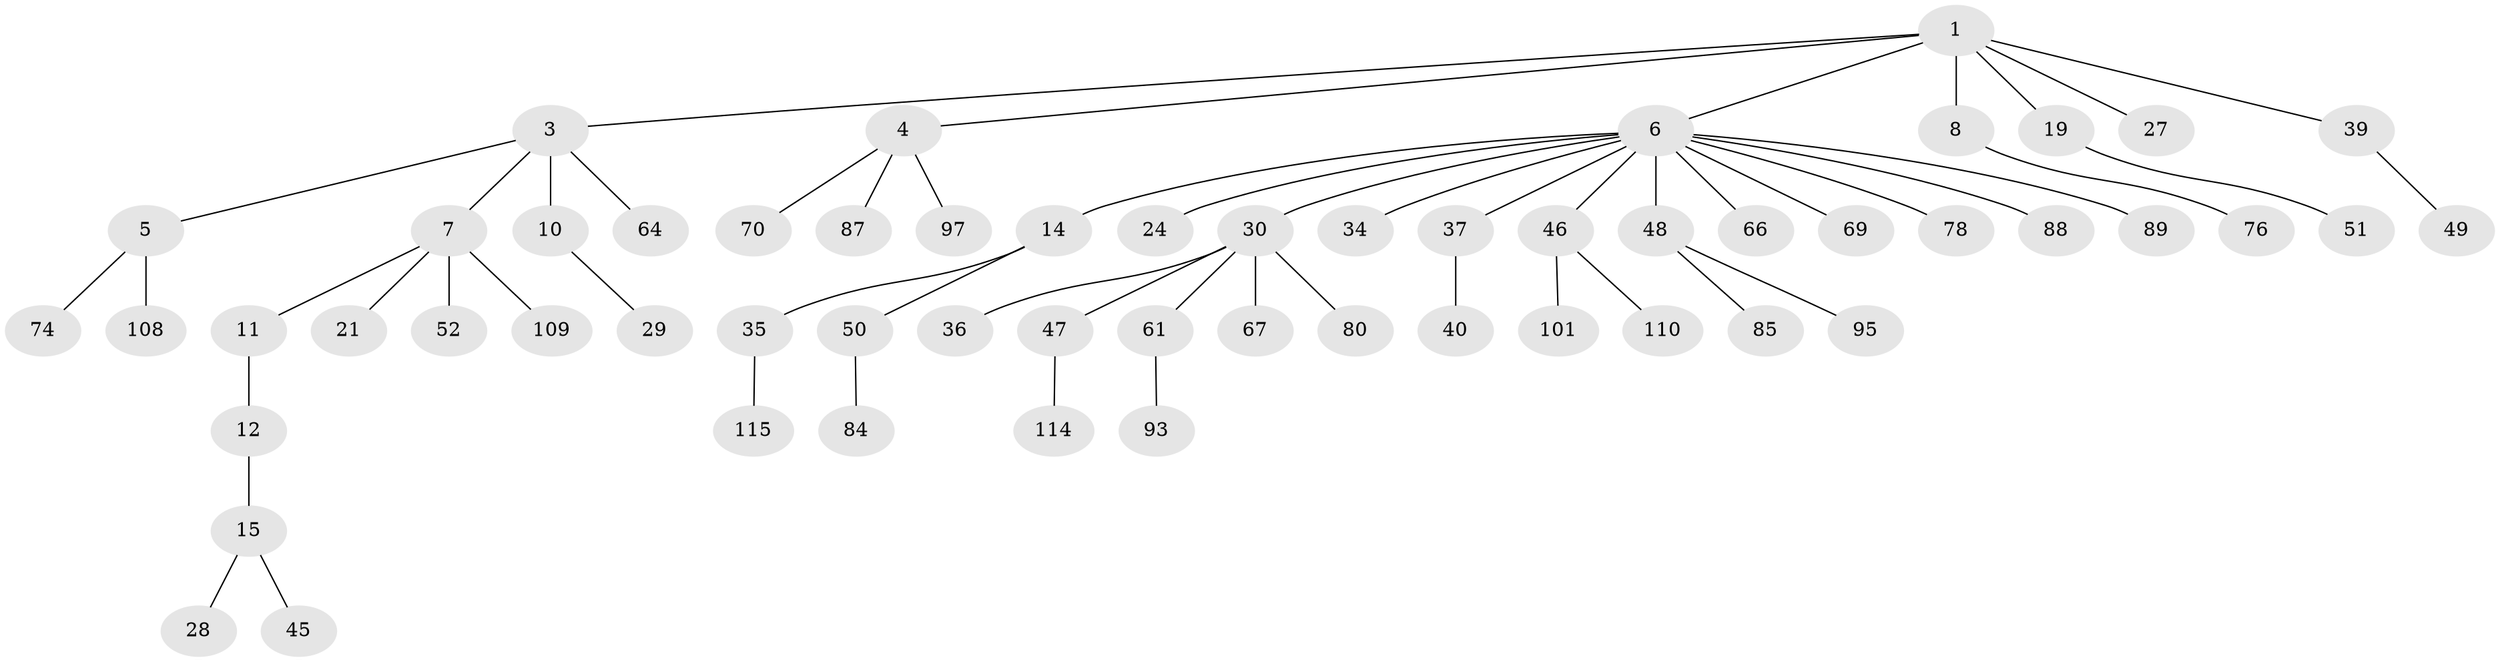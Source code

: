 // original degree distribution, {5: 0.06086956521739131, 4: 0.05217391304347826, 7: 0.008695652173913044, 2: 0.24347826086956523, 3: 0.12173913043478261, 1: 0.5043478260869565, 6: 0.008695652173913044}
// Generated by graph-tools (version 1.1) at 2025/19/03/04/25 18:19:26]
// undirected, 57 vertices, 56 edges
graph export_dot {
graph [start="1"]
  node [color=gray90,style=filled];
  1 [super="+2"];
  3;
  4;
  5 [super="+68+42+44+92"];
  6 [super="+33+13+90"];
  7 [super="+9"];
  8 [super="+98"];
  10 [super="+43+106"];
  11 [super="+26"];
  12 [super="+18"];
  14 [super="+20"];
  15 [super="+17+105"];
  19 [super="+72+41+60"];
  21;
  24 [super="+81"];
  27;
  28 [super="+56"];
  29 [super="+91"];
  30;
  34;
  35;
  36 [super="+83"];
  37;
  39;
  40 [super="+111+96"];
  45;
  46;
  47;
  48;
  49 [super="+65"];
  50 [super="+77"];
  51 [super="+73"];
  52;
  61 [super="+62+94"];
  64 [super="+86"];
  66;
  67;
  69 [super="+107"];
  70;
  74;
  76;
  78;
  80;
  84;
  85 [super="+100"];
  87 [super="+99"];
  88;
  89;
  93 [super="+102"];
  95;
  97;
  101;
  108;
  109;
  110;
  114;
  115;
  1 -- 3;
  1 -- 6;
  1 -- 19;
  1 -- 27;
  1 -- 8;
  1 -- 4;
  1 -- 39;
  3 -- 5;
  3 -- 7;
  3 -- 10;
  3 -- 64;
  4 -- 70;
  4 -- 87;
  4 -- 97;
  5 -- 74;
  5 -- 108;
  6 -- 14;
  6 -- 48;
  6 -- 69;
  6 -- 34;
  6 -- 37;
  6 -- 66;
  6 -- 46;
  6 -- 78;
  6 -- 24;
  6 -- 89;
  6 -- 88;
  6 -- 30;
  7 -- 52;
  7 -- 21;
  7 -- 11;
  7 -- 109;
  8 -- 76;
  10 -- 29;
  11 -- 12;
  12 -- 15;
  14 -- 50;
  14 -- 35;
  15 -- 28;
  15 -- 45;
  19 -- 51;
  30 -- 36;
  30 -- 47;
  30 -- 61;
  30 -- 67;
  30 -- 80;
  35 -- 115;
  37 -- 40;
  39 -- 49;
  46 -- 101;
  46 -- 110;
  47 -- 114;
  48 -- 85;
  48 -- 95;
  50 -- 84;
  61 -- 93;
}
